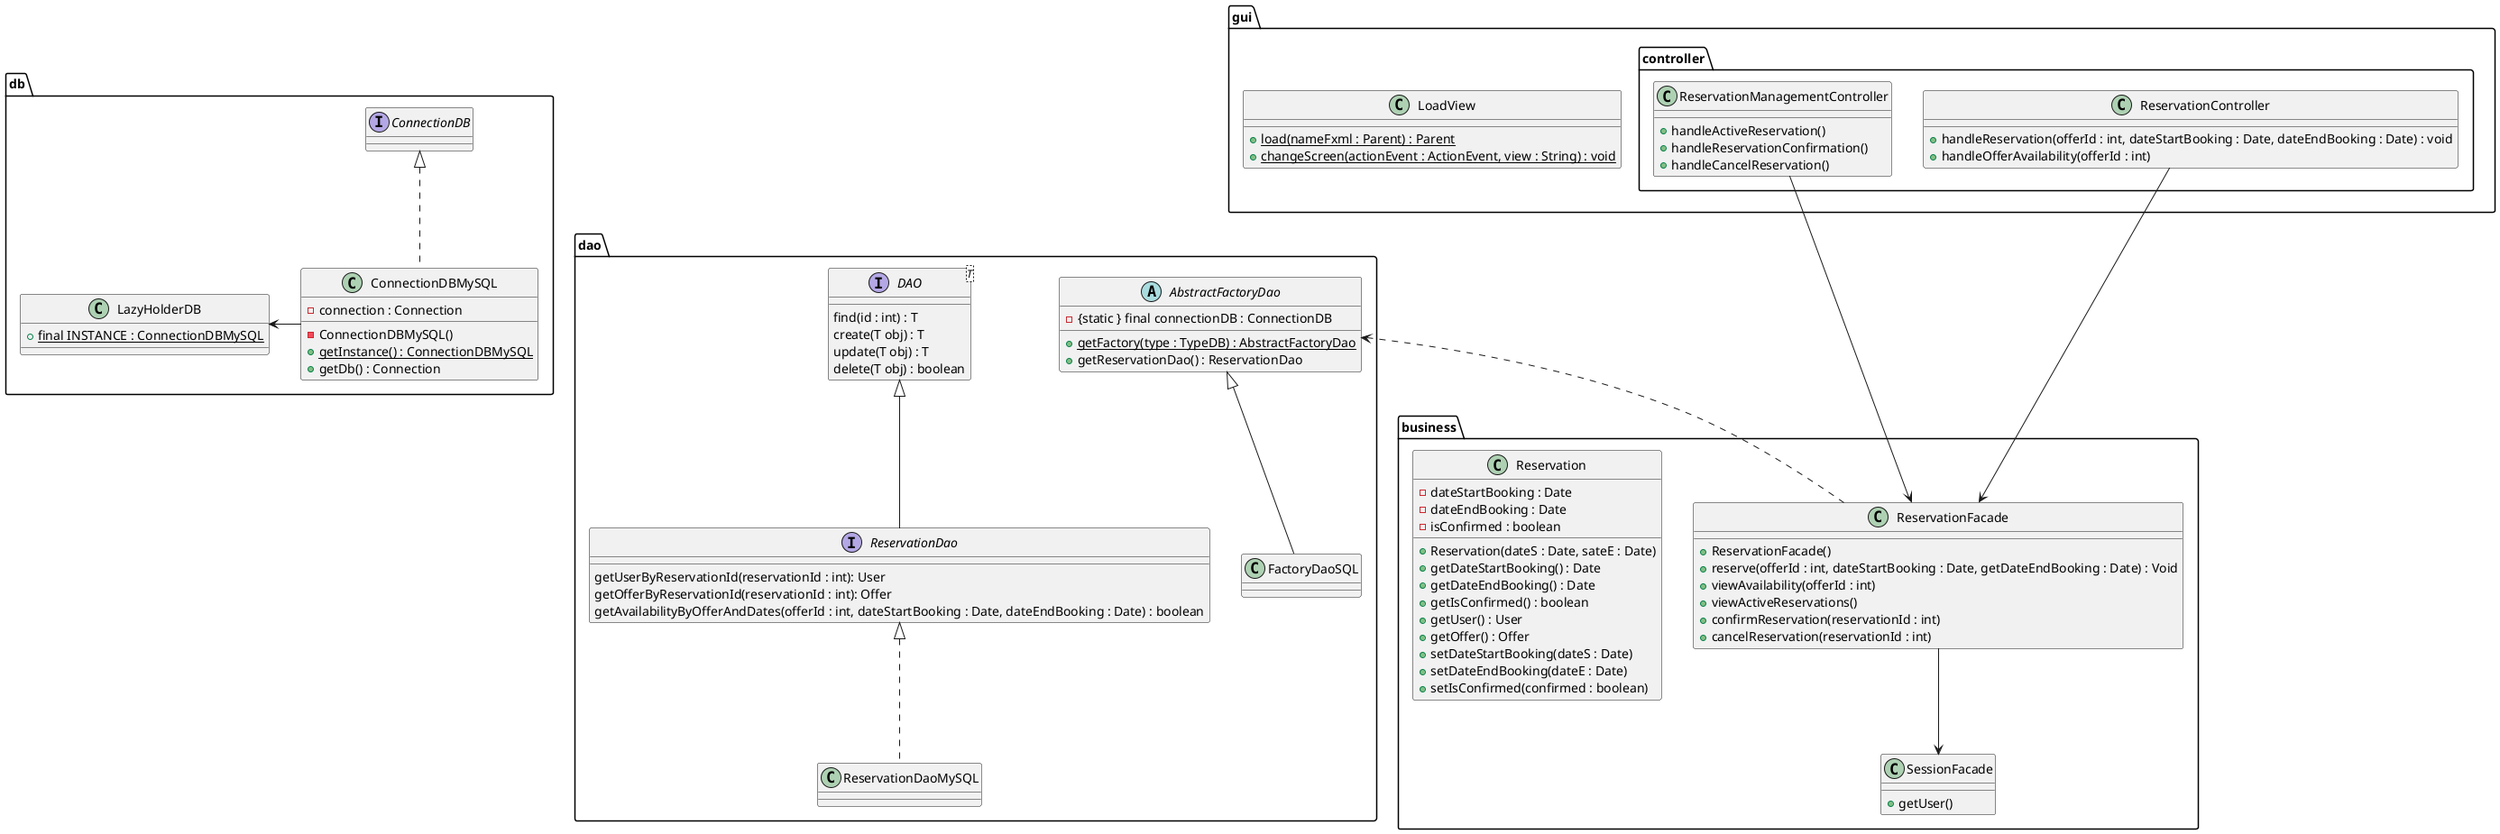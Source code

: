 @startuml

package dao {


    interface ReservationDao{
        getUserByReservationId(reservationId : int): User
        getOfferByReservationId(reservationId : int): Offer
        getAvailabilityByOfferAndDates(offerId : int, dateStartBooking : Date, dateEndBooking : Date) : boolean
    }
    class ReservationDaoMySQL
    AbstractFactoryDao <|-- FactoryDaoSQL
    ReservationDao <|.. ReservationDaoMySQL

    interface DAO<T>{
        find(id : int) : T
        create(T obj) : T
        update(T obj) : T
        delete(T obj) : boolean
    }

    abstract AbstractFactoryDao{
        - {static } final connectionDB : ConnectionDB
        + {static} getFactory(type : TypeDB) : AbstractFactoryDao
        + getReservationDao() : ReservationDao
    }

    class FactoryDaoSQL{
    }


    DAO <|-- ReservationDao
}
package db{
    class ConnectionDBMySQL{
        - connection : Connection
        - ConnectionDBMySQL()
        + {static} getInstance() : ConnectionDBMySQL
        + getDb() : Connection
    }

    class LazyHolderDB{
        + {static} final INSTANCE : ConnectionDBMySQL
    }
    interface ConnectionDB
    ConnectionDBMySQL -Left-> LazyHolderDB
    ConnectionDBMySQL .up.|> ConnectionDB

}
package business{
    class SessionFacade{
            + getUser()
        }

    class ReservationFacade{
        + ReservationFacade()
        + reserve(offerId : int, dateStartBooking : Date, getDateEndBooking : Date) : Void
        + viewAvailability(offerId : int)
        + viewActiveReservations()
        + confirmReservation(reservationId : int)
        + cancelReservation(reservationId : int)
    }

    class Reservation{
        -dateStartBooking : Date
        -dateEndBooking : Date
        -isConfirmed : boolean
        +Reservation(dateS : Date, sateE : Date)
        +getDateStartBooking() : Date
        +getDateEndBooking() : Date
        +getIsConfirmed() : boolean
        +getUser() : User
        +getOffer() : Offer
        +setDateStartBooking(dateS : Date)
        +setDateEndBooking(dateE : Date)
        +setIsConfirmed(confirmed : boolean)
    }
    ReservationFacade --> SessionFacade

}

package gui{

    class LoadView{
        + {static} load(nameFxml : Parent) : Parent
        + {static} changeScreen(actionEvent : ActionEvent, view : String) : void
    }

    package controller{
        class ReservationController{
            + handleReservation(offerId : int, dateStartBooking : Date, dateEndBooking : Date) : void
            + handleOfferAvailability(offerId : int)
        }

        class ReservationManagementController{
            + handleActiveReservation()
            + handleReservationConfirmation()
            + handleCancelReservation()
        }

    }
}
ReservationFacade <--Up- ReservationController
ReservationFacade <--Up- ReservationManagementController
ReservationFacade .Up.> AbstractFactoryDao



@enduml